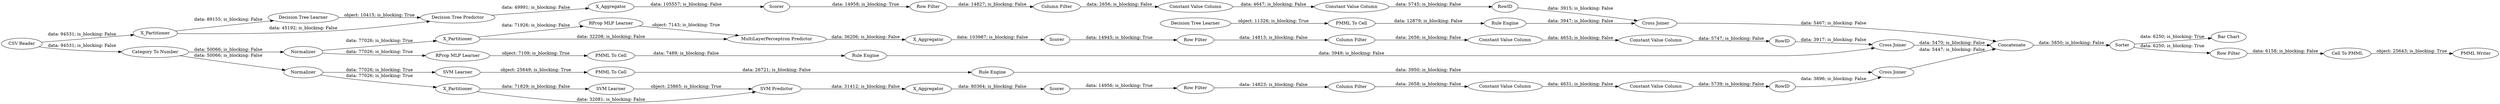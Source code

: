 digraph {
	"-4956273633890282684_292" [label="Constant Value Column"]
	"-408266331532455614_38" [label="Cross Joiner"]
	"7218932495901979152_290" [label="Constant Value Column"]
	"-7625052422761761061_33" [label="Decision Tree Learner"]
	"-5165275076569030402_292" [label="Constant Value Column"]
	"7218932495901979152_292" [label="Constant Value Column"]
	"3929246320047898163_59" [label="Bar Chart"]
	"-7625052422761761061_28" [label="PMML To Cell"]
	"3929246320047898163_52" [label=Sorter]
	"7218932495901979152_294" [label="Column Filter"]
	"7496212388732086683_32" [label="MultiLayerPerceptron Predictor"]
	"-408266331532455614_31" [label="Decision Tree Learner"]
	"3929246320047898163_61" [label="PMML Writer"]
	"7496212388732086683_38" [label="Cross Joiner"]
	"3929246320047898163_54" [label="Cell To PMML"]
	"-5165275076569030402_9" [label="Row Filter"]
	"-408266331532455614_2" [label=X_Partitioner]
	"7496212388732086683_31" [label="RProp MLP Learner"]
	"-6437302949982260195_7" [label=X_Aggregator]
	"2119728230853022225_35" [label="Rule Engine"]
	"-4956273633890282684_290" [label="Constant Value Column"]
	"7496212388732086683_40" [label=Scorer]
	"7218932495901979152_293" [label=RowID]
	"-1016067633401846056_34" [label="Rule Engine"]
	"-408266331532455614_7" [label=X_Aggregator]
	"-4956273633890282684_294" [label="Column Filter"]
	"-5165275076569030402_290" [label="Constant Value Column"]
	"-6437302949982260195_41" [label=Scorer]
	"-6437302949982260195_32" [label="SVM Predictor"]
	"-6437302949982260195_31" [label="SVM Learner"]
	"-408266331532455614_39" [label=Scorer]
	"-6437302949982260195_40" [label=Normalizer]
	"-4956273633890282684_293" [label=RowID]
	"-5165275076569030402_293" [label=RowID]
	"-6437302949982260195_2" [label=X_Partitioner]
	"3929246320047898163_60" [label=Concatenate]
	"-4956273633890282684_9" [label="Row Filter"]
	"7218932495901979152_9" [label="Row Filter"]
	"-1016067633401846056_35" [label="RProp MLP Learner"]
	"3929246320047898163_53" [label="Row Filter"]
	"-7625052422761761061_34" [label="Rule Engine"]
	"3929246320047898163_58" [label="Category To Number"]
	"2119728230853022225_33" [label="SVM Learner"]
	"7496212388732086683_7" [label=X_Aggregator]
	"-1016067633401846056_22" [label="PMML To Cell"]
	"2119728230853022225_34" [label="PMML To Cell"]
	"7496212388732086683_2" [label=X_Partitioner]
	"7496212388732086683_39" [label=Normalizer]
	"-408266331532455614_32" [label="Decision Tree Predictor"]
	"-6437302949982260195_39" [label="Cross Joiner"]
	"-5165275076569030402_294" [label="Column Filter"]
	"3929246320047898163_62" [label="CSV Reader"]
	"-4956273633890282684_292" -> "-4956273633890282684_293" [label="data: 5745; is_blocking: False"]
	"2119728230853022225_33" -> "2119728230853022225_34" [label="object: 25649; is_blocking: True"]
	"-408266331532455614_32" -> "-408266331532455614_7" [label="data: 49991; is_blocking: False"]
	"3929246320047898163_62" -> "3929246320047898163_58" [label="data: 94531; is_blocking: False"]
	"-408266331532455614_39" -> "-4956273633890282684_9" [label="data: 14958; is_blocking: True"]
	"-6437302949982260195_39" -> "3929246320047898163_60" [label="data: 5447; is_blocking: False"]
	"-408266331532455614_2" -> "-408266331532455614_31" [label="data: 89155; is_blocking: False"]
	"2119728230853022225_34" -> "2119728230853022225_35" [label="data: 26721; is_blocking: False"]
	"3929246320047898163_60" -> "3929246320047898163_52" [label="data: 5850; is_blocking: False"]
	"-6437302949982260195_2" -> "-6437302949982260195_32" [label="data: 32081; is_blocking: False"]
	"3929246320047898163_53" -> "3929246320047898163_54" [label="data: 6158; is_blocking: False"]
	"-1016067633401846056_22" -> "-1016067633401846056_34" [label="data: 7489; is_blocking: False"]
	"7218932495901979152_9" -> "7218932495901979152_294" [label="data: 14813; is_blocking: False"]
	"3929246320047898163_62" -> "-408266331532455614_2" [label="data: 94531; is_blocking: False"]
	"7496212388732086683_40" -> "7218932495901979152_9" [label="data: 14945; is_blocking: True"]
	"-6437302949982260195_7" -> "-6437302949982260195_41" [label="data: 80364; is_blocking: False"]
	"7496212388732086683_39" -> "-1016067633401846056_35" [label="data: 77026; is_blocking: True"]
	"7218932495901979152_293" -> "7496212388732086683_38" [label="data: 3917; is_blocking: False"]
	"7496212388732086683_2" -> "7496212388732086683_32" [label="data: 32208; is_blocking: False"]
	"7496212388732086683_32" -> "7496212388732086683_7" [label="data: 36206; is_blocking: False"]
	"-5165275076569030402_294" -> "-5165275076569030402_290" [label="data: 2658; is_blocking: False"]
	"-4956273633890282684_290" -> "-4956273633890282684_292" [label="data: 4647; is_blocking: False"]
	"-7625052422761761061_34" -> "-408266331532455614_38" [label="data: 3947; is_blocking: False"]
	"-6437302949982260195_41" -> "-5165275076569030402_9" [label="data: 14956; is_blocking: True"]
	"-4956273633890282684_293" -> "-408266331532455614_38" [label="data: 3915; is_blocking: False"]
	"-408266331532455614_2" -> "-408266331532455614_32" [label="data: 45192; is_blocking: False"]
	"-408266331532455614_7" -> "-408266331532455614_39" [label="data: 105557; is_blocking: False"]
	"3929246320047898163_52" -> "3929246320047898163_53" [label="data: 6250; is_blocking: True"]
	"7218932495901979152_294" -> "7218932495901979152_290" [label="data: 2656; is_blocking: False"]
	"7496212388732086683_2" -> "7496212388732086683_31" [label="data: 71926; is_blocking: False"]
	"-6437302949982260195_31" -> "-6437302949982260195_32" [label="object: 23865; is_blocking: True"]
	"-6437302949982260195_40" -> "2119728230853022225_33" [label="data: 77026; is_blocking: True"]
	"-1016067633401846056_34" -> "7496212388732086683_38" [label="data: 3949; is_blocking: False"]
	"-6437302949982260195_2" -> "-6437302949982260195_31" [label="data: 71829; is_blocking: False"]
	"-5165275076569030402_9" -> "-5165275076569030402_294" [label="data: 14823; is_blocking: False"]
	"-7625052422761761061_33" -> "-7625052422761761061_28" [label="object: 11326; is_blocking: True"]
	"7218932495901979152_290" -> "7218932495901979152_292" [label="data: 4653; is_blocking: False"]
	"-5165275076569030402_292" -> "-5165275076569030402_293" [label="data: 5739; is_blocking: False"]
	"7496212388732086683_38" -> "3929246320047898163_60" [label="data: 5470; is_blocking: False"]
	"-408266331532455614_31" -> "-408266331532455614_32" [label="object: 10415; is_blocking: True"]
	"-5165275076569030402_290" -> "-5165275076569030402_292" [label="data: 4631; is_blocking: False"]
	"7496212388732086683_7" -> "7496212388732086683_40" [label="data: 103987; is_blocking: False"]
	"3929246320047898163_54" -> "3929246320047898163_61" [label="object: 25643; is_blocking: True"]
	"3929246320047898163_52" -> "3929246320047898163_59" [label="data: 6250; is_blocking: True"]
	"-6437302949982260195_32" -> "-6437302949982260195_7" [label="data: 31412; is_blocking: False"]
	"-6437302949982260195_40" -> "-6437302949982260195_2" [label="data: 77026; is_blocking: True"]
	"2119728230853022225_35" -> "-6437302949982260195_39" [label="data: 3950; is_blocking: False"]
	"7218932495901979152_292" -> "7218932495901979152_293" [label="data: 5747; is_blocking: False"]
	"-5165275076569030402_293" -> "-6437302949982260195_39" [label="data: 3896; is_blocking: False"]
	"-1016067633401846056_35" -> "-1016067633401846056_22" [label="object: 7109; is_blocking: True"]
	"3929246320047898163_58" -> "7496212388732086683_39" [label="data: 50066; is_blocking: False"]
	"-7625052422761761061_28" -> "-7625052422761761061_34" [label="data: 12879; is_blocking: False"]
	"-408266331532455614_38" -> "3929246320047898163_60" [label="data: 5467; is_blocking: False"]
	"-4956273633890282684_9" -> "-4956273633890282684_294" [label="data: 14827; is_blocking: False"]
	"-4956273633890282684_294" -> "-4956273633890282684_290" [label="data: 2656; is_blocking: False"]
	"3929246320047898163_58" -> "-6437302949982260195_40" [label="data: 50066; is_blocking: False"]
	"7496212388732086683_31" -> "7496212388732086683_32" [label="object: 7143; is_blocking: True"]
	"7496212388732086683_39" -> "7496212388732086683_2" [label="data: 77026; is_blocking: True"]
	rankdir=LR
}
